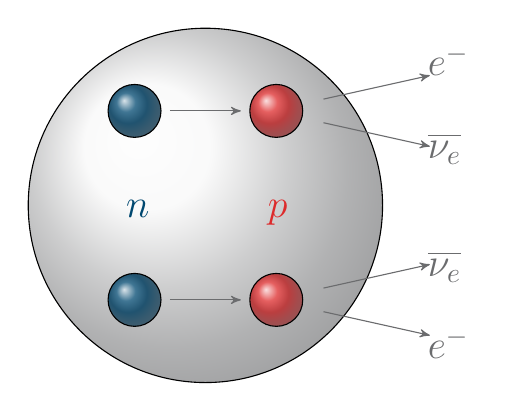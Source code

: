 \begin{tikzpicture}[y=-1cm,->,>=stealth',shorten >=0pt, scale=1.5]
  \definecolor{red}{RGB}{221,42,43}
  \definecolor{green}{RGB}{132,184,24}
  \definecolor{blue}{RGB}{0,72,112}
  \definecolor{orange}{RGB}{192,128,64}
  \definecolor{gray}{RGB}{107,108,110}
  \colorlet{black}{gray}

  \shadedraw [ball color=gray!5] (4,4) circle (1.5cm);

  \shadedraw [ball color=blue] (3.4,4.8) circle (0.224cm);
  \shadedraw [ball color=red] (4.6,4.8) circle (0.224cm);
  \shadedraw [ball color=blue] (3.4,3.2) circle (0.224cm);
  \shadedraw [ball color=red] (4.6,3.2) circle (0.224cm);

  \draw[black] (3.7,4.8) -- (4.3,4.8);
  \draw[black] (5,4.7) -- (5.9,4.5);
  \draw[black] (5,4.9) -- (5.9,5.1);
  \draw[black] (3.7,3.2) -- (4.3,3.2);
  \draw[black] (5,3.1) -- (5.9,2.9);
  \draw[black] (5,3.3) -- (5.9,3.5);
  %\draw[white] (4,2) -- (4.1,2);

  \begin{scope}[xshift=7pt]
    \path (3.,4.1) node[text=blue,anchor=base west] {\Large $n$};
    \path (4.2,4.1) node[text=red,anchor=base west] {\Large $p$};
  \end{scope}

  \path (5.8,5.3) node[text=black,anchor=base west] {\Large $e^-$};
  \path (5.8,2.9) node[text=black,anchor=base west] {\Large $e^-$};
  \path (5.8,4.6) node[text=black,anchor=base west] {\Large$\overline{\nu_e}$};
  \path (5.8,3.6) node[text=black,anchor=base west] {\Large$\overline{\nu_e}$};

\end{tikzpicture}%

%% Configure (x)emacs for this file ...
%% Local Variables:
%% mode: latex
%% End:
